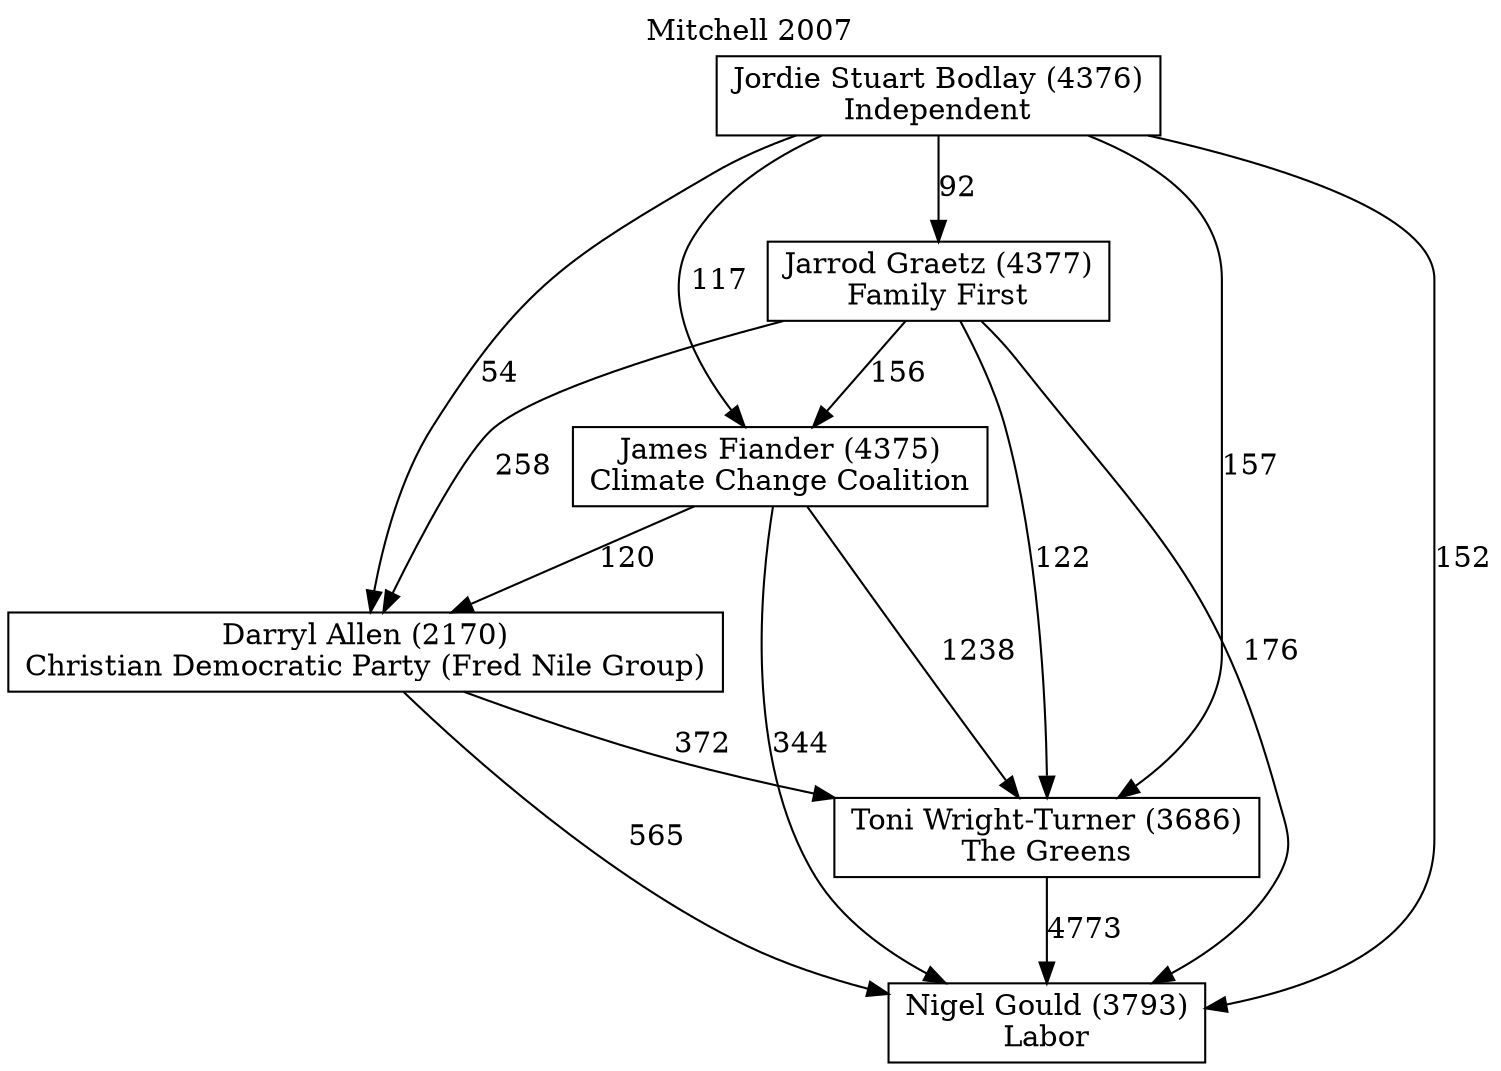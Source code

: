 // House preference flow
digraph "Nigel Gould (3793)_Mitchell_2007" {
	graph [label="Mitchell 2007" labelloc=t mclimit=10]
	node [shape=box]
	"Darryl Allen (2170)" [label="Darryl Allen (2170)
Christian Democratic Party (Fred Nile Group)"]
	"James Fiander (4375)" [label="James Fiander (4375)
Climate Change Coalition"]
	"Jarrod Graetz (4377)" [label="Jarrod Graetz (4377)
Family First"]
	"Jordie Stuart Bodlay (4376)" [label="Jordie Stuart Bodlay (4376)
Independent"]
	"Nigel Gould (3793)" [label="Nigel Gould (3793)
Labor"]
	"Toni Wright-Turner (3686)" [label="Toni Wright-Turner (3686)
The Greens"]
	"Darryl Allen (2170)" -> "Nigel Gould (3793)" [label=565]
	"Darryl Allen (2170)" -> "Toni Wright-Turner (3686)" [label=372]
	"James Fiander (4375)" -> "Darryl Allen (2170)" [label=120]
	"James Fiander (4375)" -> "Nigel Gould (3793)" [label=344]
	"James Fiander (4375)" -> "Toni Wright-Turner (3686)" [label=1238]
	"Jarrod Graetz (4377)" -> "Darryl Allen (2170)" [label=258]
	"Jarrod Graetz (4377)" -> "James Fiander (4375)" [label=156]
	"Jarrod Graetz (4377)" -> "Nigel Gould (3793)" [label=176]
	"Jarrod Graetz (4377)" -> "Toni Wright-Turner (3686)" [label=122]
	"Jordie Stuart Bodlay (4376)" -> "Darryl Allen (2170)" [label=54]
	"Jordie Stuart Bodlay (4376)" -> "James Fiander (4375)" [label=117]
	"Jordie Stuart Bodlay (4376)" -> "Jarrod Graetz (4377)" [label=92]
	"Jordie Stuart Bodlay (4376)" -> "Nigel Gould (3793)" [label=152]
	"Jordie Stuart Bodlay (4376)" -> "Toni Wright-Turner (3686)" [label=157]
	"Toni Wright-Turner (3686)" -> "Nigel Gould (3793)" [label=4773]
}
